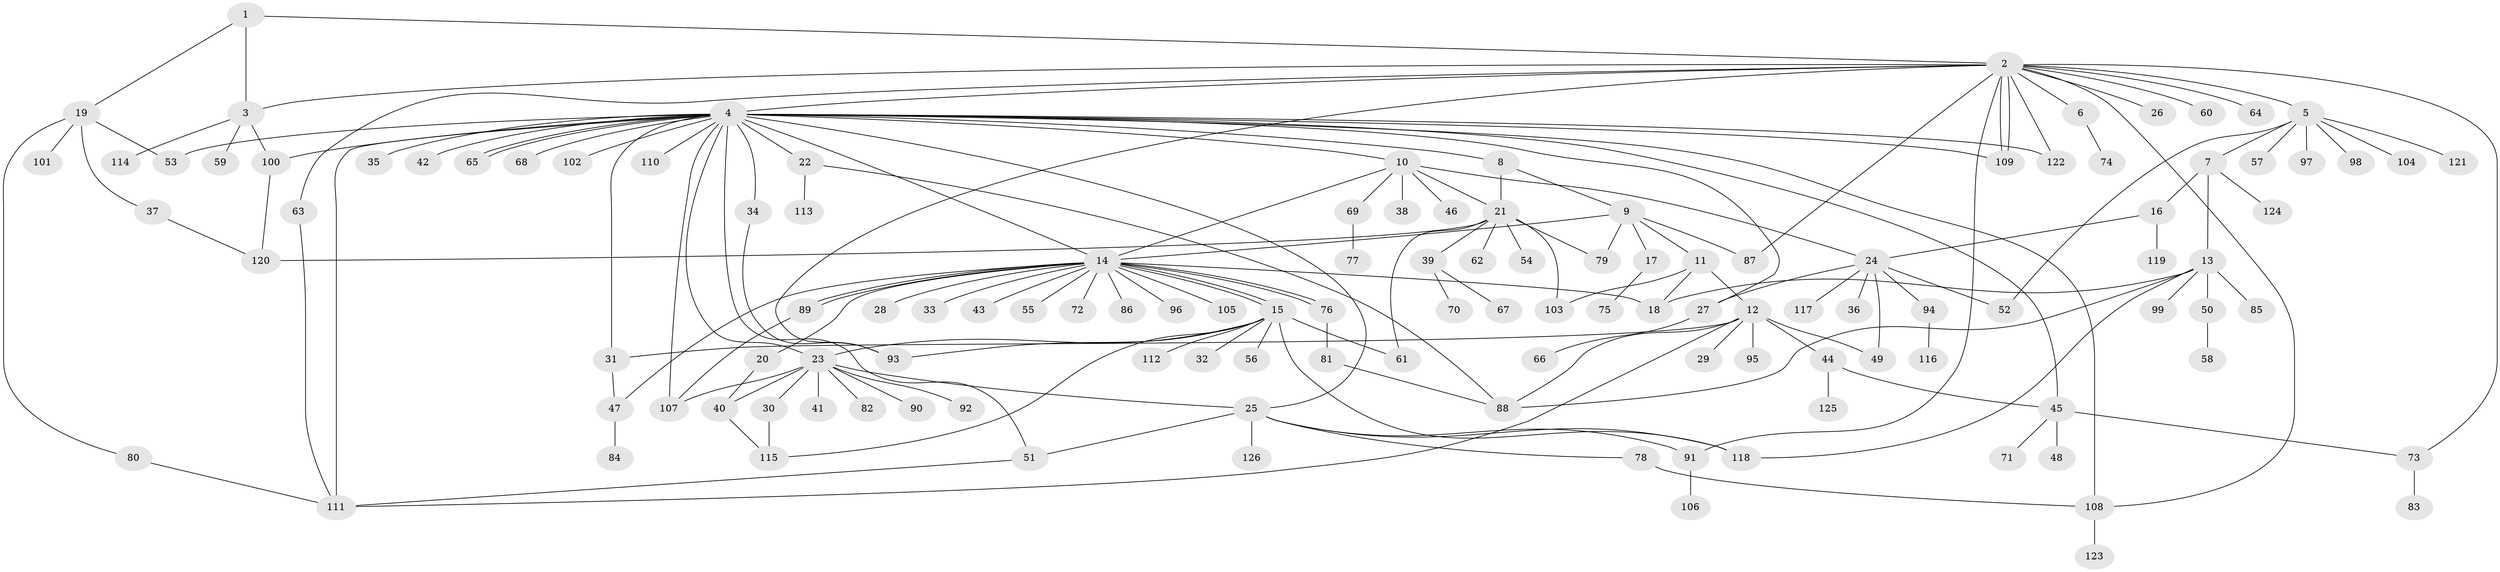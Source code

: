 // coarse degree distribution, {5: 0.13725490196078433, 1: 0.4117647058823529, 11: 0.0196078431372549, 2: 0.13725490196078433, 3: 0.11764705882352941, 6: 0.058823529411764705, 14: 0.0196078431372549, 20: 0.0196078431372549, 7: 0.0196078431372549, 4: 0.0392156862745098, 8: 0.0196078431372549}
// Generated by graph-tools (version 1.1) at 2025/36/03/04/25 23:36:56]
// undirected, 126 vertices, 176 edges
graph export_dot {
  node [color=gray90,style=filled];
  1;
  2;
  3;
  4;
  5;
  6;
  7;
  8;
  9;
  10;
  11;
  12;
  13;
  14;
  15;
  16;
  17;
  18;
  19;
  20;
  21;
  22;
  23;
  24;
  25;
  26;
  27;
  28;
  29;
  30;
  31;
  32;
  33;
  34;
  35;
  36;
  37;
  38;
  39;
  40;
  41;
  42;
  43;
  44;
  45;
  46;
  47;
  48;
  49;
  50;
  51;
  52;
  53;
  54;
  55;
  56;
  57;
  58;
  59;
  60;
  61;
  62;
  63;
  64;
  65;
  66;
  67;
  68;
  69;
  70;
  71;
  72;
  73;
  74;
  75;
  76;
  77;
  78;
  79;
  80;
  81;
  82;
  83;
  84;
  85;
  86;
  87;
  88;
  89;
  90;
  91;
  92;
  93;
  94;
  95;
  96;
  97;
  98;
  99;
  100;
  101;
  102;
  103;
  104;
  105;
  106;
  107;
  108;
  109;
  110;
  111;
  112;
  113;
  114;
  115;
  116;
  117;
  118;
  119;
  120;
  121;
  122;
  123;
  124;
  125;
  126;
  1 -- 2;
  1 -- 3;
  1 -- 19;
  2 -- 3;
  2 -- 4;
  2 -- 5;
  2 -- 6;
  2 -- 26;
  2 -- 60;
  2 -- 63;
  2 -- 64;
  2 -- 73;
  2 -- 87;
  2 -- 91;
  2 -- 93;
  2 -- 108;
  2 -- 109;
  2 -- 109;
  2 -- 122;
  3 -- 59;
  3 -- 100;
  3 -- 114;
  4 -- 8;
  4 -- 10;
  4 -- 14;
  4 -- 22;
  4 -- 23;
  4 -- 25;
  4 -- 27;
  4 -- 31;
  4 -- 34;
  4 -- 35;
  4 -- 42;
  4 -- 45;
  4 -- 51;
  4 -- 53;
  4 -- 65;
  4 -- 65;
  4 -- 68;
  4 -- 100;
  4 -- 102;
  4 -- 107;
  4 -- 108;
  4 -- 109;
  4 -- 110;
  4 -- 111;
  4 -- 122;
  5 -- 7;
  5 -- 52;
  5 -- 57;
  5 -- 97;
  5 -- 98;
  5 -- 104;
  5 -- 121;
  6 -- 74;
  7 -- 13;
  7 -- 16;
  7 -- 124;
  8 -- 9;
  8 -- 21;
  9 -- 11;
  9 -- 14;
  9 -- 17;
  9 -- 79;
  9 -- 87;
  10 -- 14;
  10 -- 21;
  10 -- 24;
  10 -- 38;
  10 -- 46;
  10 -- 69;
  11 -- 12;
  11 -- 18;
  11 -- 103;
  12 -- 29;
  12 -- 31;
  12 -- 44;
  12 -- 49;
  12 -- 88;
  12 -- 95;
  12 -- 111;
  13 -- 18;
  13 -- 50;
  13 -- 85;
  13 -- 88;
  13 -- 99;
  13 -- 118;
  14 -- 15;
  14 -- 15;
  14 -- 18;
  14 -- 20;
  14 -- 28;
  14 -- 33;
  14 -- 43;
  14 -- 47;
  14 -- 55;
  14 -- 72;
  14 -- 76;
  14 -- 76;
  14 -- 86;
  14 -- 89;
  14 -- 89;
  14 -- 96;
  14 -- 105;
  15 -- 23;
  15 -- 32;
  15 -- 56;
  15 -- 61;
  15 -- 93;
  15 -- 112;
  15 -- 115;
  15 -- 118;
  16 -- 24;
  16 -- 119;
  17 -- 75;
  19 -- 37;
  19 -- 53;
  19 -- 80;
  19 -- 101;
  20 -- 40;
  21 -- 39;
  21 -- 54;
  21 -- 61;
  21 -- 62;
  21 -- 79;
  21 -- 103;
  21 -- 120;
  22 -- 88;
  22 -- 113;
  23 -- 25;
  23 -- 30;
  23 -- 40;
  23 -- 41;
  23 -- 82;
  23 -- 90;
  23 -- 92;
  23 -- 107;
  24 -- 27;
  24 -- 36;
  24 -- 49;
  24 -- 52;
  24 -- 94;
  24 -- 117;
  25 -- 51;
  25 -- 78;
  25 -- 91;
  25 -- 118;
  25 -- 126;
  27 -- 66;
  30 -- 115;
  31 -- 47;
  34 -- 93;
  37 -- 120;
  39 -- 67;
  39 -- 70;
  40 -- 115;
  44 -- 45;
  44 -- 125;
  45 -- 48;
  45 -- 71;
  45 -- 73;
  47 -- 84;
  50 -- 58;
  51 -- 111;
  63 -- 111;
  69 -- 77;
  73 -- 83;
  76 -- 81;
  78 -- 108;
  80 -- 111;
  81 -- 88;
  89 -- 107;
  91 -- 106;
  94 -- 116;
  100 -- 120;
  108 -- 123;
}
